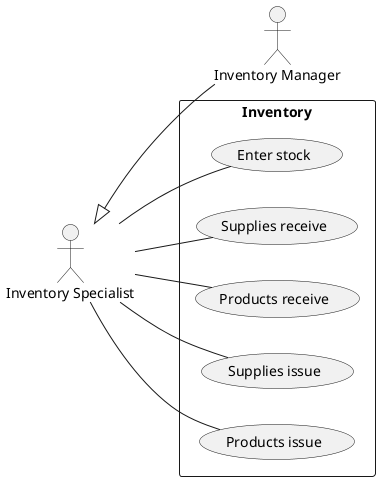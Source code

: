@startuml inventory
left to right direction

:Inventory Manager: as im
:Inventory Specialist: as is
is <|-- im

rectangle Inventory {
    is -- (Enter stock)
    is -- (Supplies receive)
    is -- (Products receive)
    is -- (Supplies issue)
    is -- (Products issue)
}
@enduml